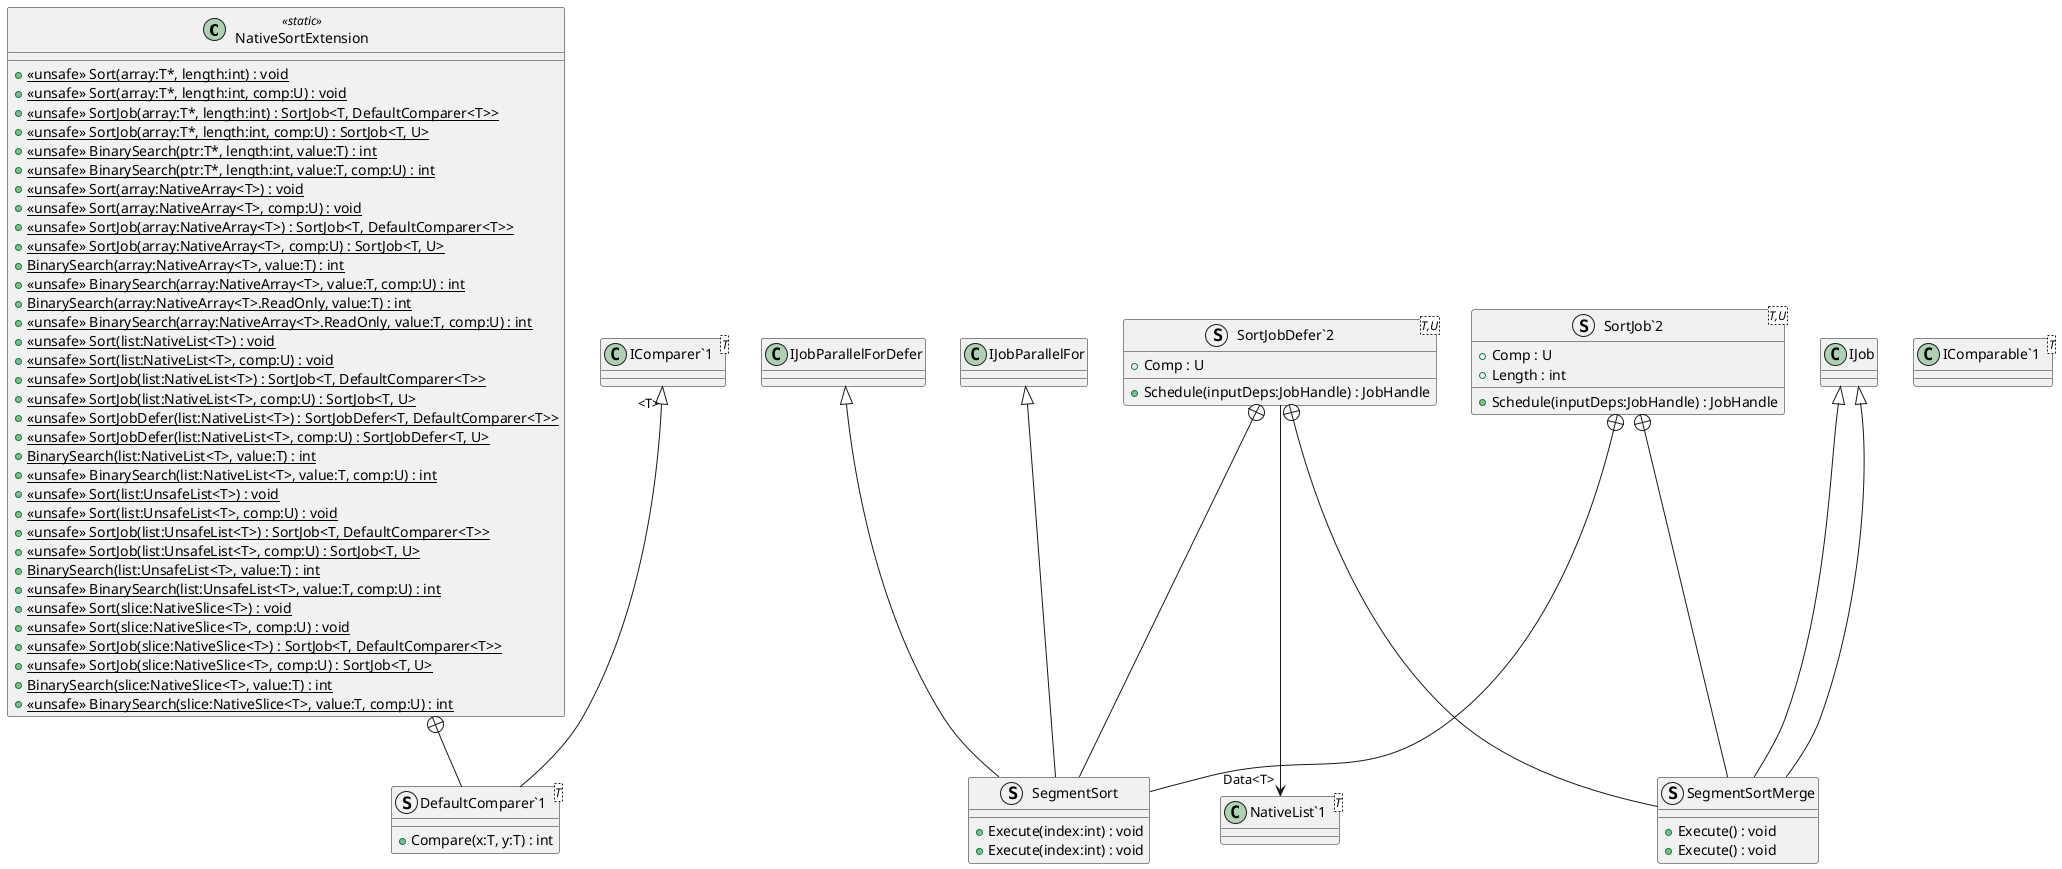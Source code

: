 @startuml
class NativeSortExtension <<static>> {
    + <<unsafe>> {static} Sort(array:T*, length:int) : void
    + <<unsafe>> {static} Sort(array:T*, length:int, comp:U) : void
    + <<unsafe>> {static} SortJob(array:T*, length:int) : SortJob<T, DefaultComparer<T>>
    + <<unsafe>> {static} SortJob(array:T*, length:int, comp:U) : SortJob<T, U>
    + <<unsafe>> {static} BinarySearch(ptr:T*, length:int, value:T) : int
    + <<unsafe>> {static} BinarySearch(ptr:T*, length:int, value:T, comp:U) : int
    + <<unsafe>> {static} Sort(array:NativeArray<T>) : void
    + <<unsafe>> {static} Sort(array:NativeArray<T>, comp:U) : void
    + <<unsafe>> {static} SortJob(array:NativeArray<T>) : SortJob<T, DefaultComparer<T>>
    + <<unsafe>> {static} SortJob(array:NativeArray<T>, comp:U) : SortJob<T, U>
    + {static} BinarySearch(array:NativeArray<T>, value:T) : int
    + <<unsafe>> {static} BinarySearch(array:NativeArray<T>, value:T, comp:U) : int
    + {static} BinarySearch(array:NativeArray<T>.ReadOnly, value:T) : int
    + <<unsafe>> {static} BinarySearch(array:NativeArray<T>.ReadOnly, value:T, comp:U) : int
    + <<unsafe>> {static} Sort(list:NativeList<T>) : void
    + <<unsafe>> {static} Sort(list:NativeList<T>, comp:U) : void
    + <<unsafe>> {static} SortJob(list:NativeList<T>) : SortJob<T, DefaultComparer<T>>
    + <<unsafe>> {static} SortJob(list:NativeList<T>, comp:U) : SortJob<T, U>
    + <<unsafe>> {static} SortJobDefer(list:NativeList<T>) : SortJobDefer<T, DefaultComparer<T>>
    + <<unsafe>> {static} SortJobDefer(list:NativeList<T>, comp:U) : SortJobDefer<T, U>
    + {static} BinarySearch(list:NativeList<T>, value:T) : int
    + <<unsafe>> {static} BinarySearch(list:NativeList<T>, value:T, comp:U) : int
    + <<unsafe>> {static} Sort(list:UnsafeList<T>) : void
    + <<unsafe>> {static} Sort(list:UnsafeList<T>, comp:U) : void
    + <<unsafe>> {static} SortJob(list:UnsafeList<T>) : SortJob<T, DefaultComparer<T>>
    + <<unsafe>> {static} SortJob(list:UnsafeList<T>, comp:U) : SortJob<T, U>
    + {static} BinarySearch(list:UnsafeList<T>, value:T) : int
    + <<unsafe>> {static} BinarySearch(list:UnsafeList<T>, value:T, comp:U) : int
    + <<unsafe>> {static} Sort(slice:NativeSlice<T>) : void
    + <<unsafe>> {static} Sort(slice:NativeSlice<T>, comp:U) : void
    + <<unsafe>> {static} SortJob(slice:NativeSlice<T>) : SortJob<T, DefaultComparer<T>>
    + <<unsafe>> {static} SortJob(slice:NativeSlice<T>, comp:U) : SortJob<T, U>
    + {static} BinarySearch(slice:NativeSlice<T>, value:T) : int
    + <<unsafe>> {static} BinarySearch(slice:NativeSlice<T>, value:T, comp:U) : int
}
struct "SortJob`2"<T,U> {
    + Comp : U
    + Length : int
    + Schedule(inputDeps:JobHandle) : JobHandle
}
struct "SortJobDefer`2"<T,U> {
    + Comp : U
    + Schedule(inputDeps:JobHandle) : JobHandle
}
struct "DefaultComparer`1"<T> {
    + Compare(x:T, y:T) : int
}
class "IComparer`1"<T> {
}
struct SegmentSort {
    + Execute(index:int) : void
}
struct SegmentSortMerge {
    + Execute() : void
}
class "NativeList`1"<T> {
}
struct SegmentSort {
    + Execute(index:int) : void
}
struct SegmentSortMerge {
    + Execute() : void
}
class "IComparable`1"<T> {
}
"SortJobDefer`2" --> "Data<T>" "NativeList`1"
NativeSortExtension +-- "DefaultComparer`1"
"IComparer`1" "<T>" <|-- "DefaultComparer`1"
"SortJob`2" +-- SegmentSort
IJobParallelFor <|-- SegmentSort
"SortJob`2" +-- SegmentSortMerge
IJob <|-- SegmentSortMerge
"SortJobDefer`2" +-- SegmentSort
IJobParallelForDefer <|-- SegmentSort
"SortJobDefer`2" +-- SegmentSortMerge
IJob <|-- SegmentSortMerge
@enduml
